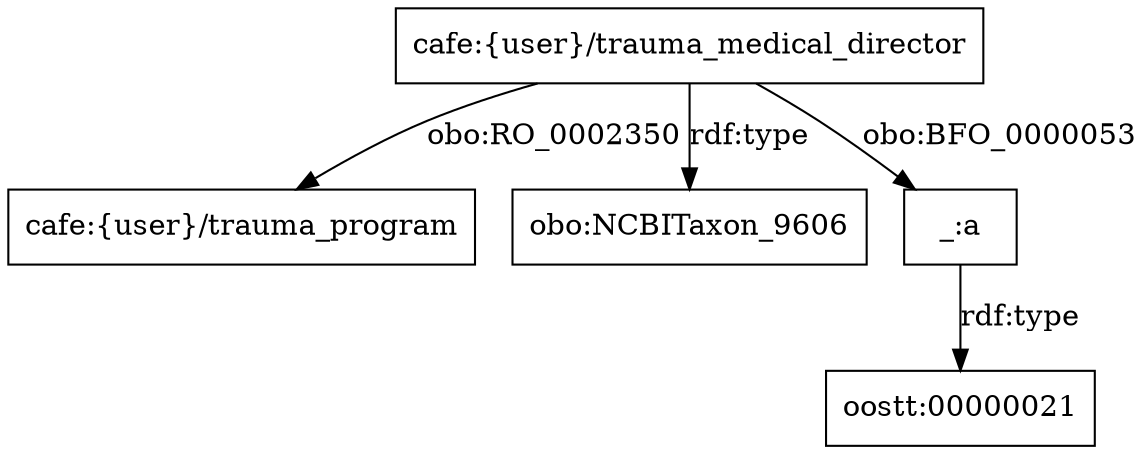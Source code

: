 digraph g { node [shape=rectangle];
"cafe:{user}/trauma_medical_director" -> "cafe:{user}/trauma_program" [label="obo:RO_0002350"]
"cafe:{user}/trauma_medical_director" -> "obo:NCBITaxon_9606" [label="rdf:type"]
"cafe:{user}/trauma_medical_director" -> "_:a" [label="obo:BFO_0000053"]
"_:a" -> "oostt:00000021" [label="rdf:type"]
}